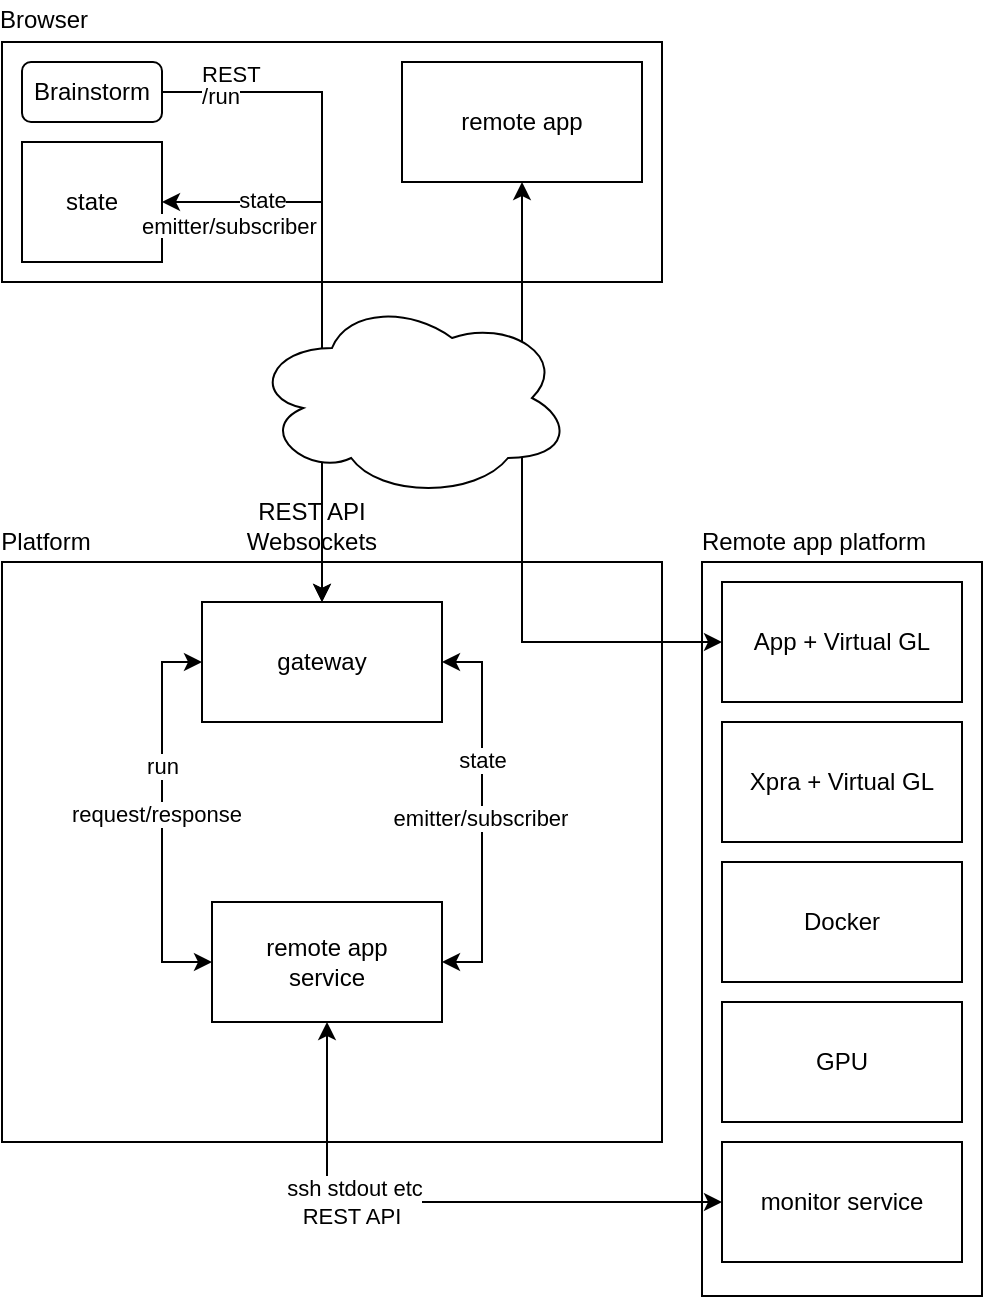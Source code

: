 <mxfile version="14.4.3" type="device"><diagram id="R2lEEEUBdFMjLlhIrx00" name="Page-1"><mxGraphModel dx="1106" dy="900" grid="0" gridSize="10" guides="1" tooltips="1" connect="1" arrows="1" fold="1" page="0" pageScale="1" pageWidth="850" pageHeight="1100" math="0" shadow="0" extFonts="Permanent Marker^https://fonts.googleapis.com/css?family=Permanent+Marker"><root><mxCell id="0"/><mxCell id="1" parent="0"/><mxCell id="fm84k0RX09cqNH_jxo9X-1" value="" style="rounded=0;whiteSpace=wrap;html=1;" parent="1" vertex="1"><mxGeometry x="140" y="130" width="330" height="120" as="geometry"/></mxCell><mxCell id="fm84k0RX09cqNH_jxo9X-2" value="Browser" style="text;html=1;strokeColor=none;fillColor=none;align=center;verticalAlign=middle;whiteSpace=wrap;rounded=0;" parent="1" vertex="1"><mxGeometry x="141" y="109" width="40" height="20" as="geometry"/></mxCell><mxCell id="fm84k0RX09cqNH_jxo9X-4" value="" style="rounded=0;whiteSpace=wrap;html=1;" parent="1" vertex="1"><mxGeometry x="140" y="390" width="330" height="290" as="geometry"/></mxCell><mxCell id="fm84k0RX09cqNH_jxo9X-18" style="edgeStyle=orthogonalEdgeStyle;rounded=0;orthogonalLoop=1;jettySize=auto;html=1;entryX=0;entryY=0.5;entryDx=0;entryDy=0;startArrow=classic;startFill=1;exitX=0;exitY=0.5;exitDx=0;exitDy=0;" parent="1" source="fm84k0RX09cqNH_jxo9X-5" target="fm84k0RX09cqNH_jxo9X-6" edge="1"><mxGeometry relative="1" as="geometry"/></mxCell><mxCell id="fm84k0RX09cqNH_jxo9X-26" value="request/response" style="edgeLabel;html=1;align=center;verticalAlign=middle;resizable=0;points=[];" parent="fm84k0RX09cqNH_jxo9X-18" vertex="1" connectable="0"><mxGeometry x="-0.015" y="-3" relative="1" as="geometry"><mxPoint as="offset"/></mxGeometry></mxCell><mxCell id="fm84k0RX09cqNH_jxo9X-41" value="run" style="edgeLabel;html=1;align=center;verticalAlign=middle;resizable=0;points=[];" parent="fm84k0RX09cqNH_jxo9X-18" vertex="1" connectable="0"><mxGeometry x="-0.265" y="-1" relative="1" as="geometry"><mxPoint x="1" as="offset"/></mxGeometry></mxCell><mxCell id="fm84k0RX09cqNH_jxo9X-19" style="edgeStyle=orthogonalEdgeStyle;rounded=0;orthogonalLoop=1;jettySize=auto;html=1;entryX=1;entryY=0.5;entryDx=0;entryDy=0;startArrow=classic;startFill=1;exitX=1;exitY=0.5;exitDx=0;exitDy=0;" parent="1" source="fm84k0RX09cqNH_jxo9X-5" target="fm84k0RX09cqNH_jxo9X-6" edge="1"><mxGeometry relative="1" as="geometry"/></mxCell><mxCell id="fm84k0RX09cqNH_jxo9X-27" value="emitter/subscriber" style="edgeLabel;html=1;align=center;verticalAlign=middle;resizable=0;points=[];" parent="fm84k0RX09cqNH_jxo9X-19" vertex="1" connectable="0"><mxGeometry x="0.032" y="-1" relative="1" as="geometry"><mxPoint as="offset"/></mxGeometry></mxCell><mxCell id="fm84k0RX09cqNH_jxo9X-42" value="state" style="edgeLabel;html=1;align=center;verticalAlign=middle;resizable=0;points=[];" parent="fm84k0RX09cqNH_jxo9X-19" vertex="1" connectable="0"><mxGeometry x="-0.281" relative="1" as="geometry"><mxPoint as="offset"/></mxGeometry></mxCell><mxCell id="fm84k0RX09cqNH_jxo9X-5" value="gateway" style="rounded=0;whiteSpace=wrap;html=1;" parent="1" vertex="1"><mxGeometry x="240" y="410" width="120" height="60" as="geometry"/></mxCell><mxCell id="fm84k0RX09cqNH_jxo9X-6" value="remote app&lt;br&gt;service" style="rounded=0;whiteSpace=wrap;html=1;" parent="1" vertex="1"><mxGeometry x="245" y="560" width="115" height="60" as="geometry"/></mxCell><mxCell id="fm84k0RX09cqNH_jxo9X-7" value="Platform" style="text;html=1;strokeColor=none;fillColor=none;align=center;verticalAlign=middle;whiteSpace=wrap;rounded=0;" parent="1" vertex="1"><mxGeometry x="142" y="370" width="40" height="20" as="geometry"/></mxCell><mxCell id="fm84k0RX09cqNH_jxo9X-8" value="remote app" style="rounded=0;whiteSpace=wrap;html=1;" parent="1" vertex="1"><mxGeometry x="340" y="140" width="120" height="60" as="geometry"/></mxCell><mxCell id="fm84k0RX09cqNH_jxo9X-10" style="edgeStyle=orthogonalEdgeStyle;rounded=0;orthogonalLoop=1;jettySize=auto;html=1;startArrow=none;startFill=0;" parent="1" source="fm84k0RX09cqNH_jxo9X-9" target="fm84k0RX09cqNH_jxo9X-5" edge="1"><mxGeometry relative="1" as="geometry"/></mxCell><mxCell id="fm84k0RX09cqNH_jxo9X-15" value="/run" style="edgeLabel;html=1;align=center;verticalAlign=middle;resizable=0;points=[];" parent="fm84k0RX09cqNH_jxo9X-10" vertex="1" connectable="0"><mxGeometry x="-0.831" y="-2" relative="1" as="geometry"><mxPoint as="offset"/></mxGeometry></mxCell><mxCell id="fm84k0RX09cqNH_jxo9X-9" value="Brainstorm" style="rounded=1;whiteSpace=wrap;html=1;" parent="1" vertex="1"><mxGeometry x="150" y="140" width="70" height="30" as="geometry"/></mxCell><mxCell id="fm84k0RX09cqNH_jxo9X-12" value="REST API&lt;br&gt;Websockets" style="text;html=1;strokeColor=none;fillColor=none;align=center;verticalAlign=middle;whiteSpace=wrap;rounded=0;labelBackgroundColor=#ffffff;" parent="1" vertex="1"><mxGeometry x="250" y="362" width="90" height="20" as="geometry"/></mxCell><mxCell id="fm84k0RX09cqNH_jxo9X-13" value="state" style="rounded=0;whiteSpace=wrap;html=1;" parent="1" vertex="1"><mxGeometry x="150" y="180" width="70" height="60" as="geometry"/></mxCell><mxCell id="fm84k0RX09cqNH_jxo9X-20" value="" style="rounded=0;whiteSpace=wrap;html=1;" parent="1" vertex="1"><mxGeometry x="490" y="390" width="140" height="367" as="geometry"/></mxCell><mxCell id="fm84k0RX09cqNH_jxo9X-21" value="Remote app platform" style="text;html=1;strokeColor=none;fillColor=none;align=center;verticalAlign=middle;whiteSpace=wrap;rounded=0;" parent="1" vertex="1"><mxGeometry x="486" y="370" width="120" height="20" as="geometry"/></mxCell><mxCell id="fm84k0RX09cqNH_jxo9X-25" value="Docker" style="rounded=0;whiteSpace=wrap;html=1;" parent="1" vertex="1"><mxGeometry x="500" y="540" width="120" height="60" as="geometry"/></mxCell><mxCell id="fm84k0RX09cqNH_jxo9X-28" value="GPU" style="rounded=0;whiteSpace=wrap;html=1;" parent="1" vertex="1"><mxGeometry x="500" y="610" width="120" height="60" as="geometry"/></mxCell><mxCell id="fm84k0RX09cqNH_jxo9X-30" style="edgeStyle=orthogonalEdgeStyle;rounded=0;orthogonalLoop=1;jettySize=auto;html=1;entryX=0.5;entryY=1;entryDx=0;entryDy=0;startArrow=classic;startFill=1;" parent="1" source="fm84k0RX09cqNH_jxo9X-29" target="fm84k0RX09cqNH_jxo9X-8" edge="1"><mxGeometry relative="1" as="geometry"/></mxCell><mxCell id="fm84k0RX09cqNH_jxo9X-29" value="App + Virtual GL" style="rounded=0;whiteSpace=wrap;html=1;" parent="1" vertex="1"><mxGeometry x="500" y="400" width="120" height="60" as="geometry"/></mxCell><mxCell id="fm84k0RX09cqNH_jxo9X-31" value="monitor service" style="rounded=0;whiteSpace=wrap;html=1;" parent="1" vertex="1"><mxGeometry x="500" y="680" width="120" height="60" as="geometry"/></mxCell><mxCell id="fm84k0RX09cqNH_jxo9X-23" style="edgeStyle=orthogonalEdgeStyle;rounded=0;orthogonalLoop=1;jettySize=auto;html=1;startArrow=classic;startFill=1;exitX=0.5;exitY=1;exitDx=0;exitDy=0;" parent="1" source="fm84k0RX09cqNH_jxo9X-6" target="fm84k0RX09cqNH_jxo9X-31" edge="1"><mxGeometry relative="1" as="geometry"><Array as="points"><mxPoint x="303" y="710"/></Array></mxGeometry></mxCell><mxCell id="fm84k0RX09cqNH_jxo9X-24" value="ssh stdout etc&lt;br&gt;REST API&amp;nbsp;" style="edgeLabel;html=1;align=center;verticalAlign=middle;resizable=0;points=[];" parent="fm84k0RX09cqNH_jxo9X-23" vertex="1" connectable="0"><mxGeometry x="-0.284" relative="1" as="geometry"><mxPoint as="offset"/></mxGeometry></mxCell><mxCell id="fm84k0RX09cqNH_jxo9X-14" style="edgeStyle=orthogonalEdgeStyle;rounded=0;orthogonalLoop=1;jettySize=auto;html=1;entryX=0.5;entryY=0;entryDx=0;entryDy=0;startArrow=classic;startFill=1;" parent="1" source="fm84k0RX09cqNH_jxo9X-13" target="fm84k0RX09cqNH_jxo9X-5" edge="1"><mxGeometry relative="1" as="geometry"/></mxCell><mxCell id="fm84k0RX09cqNH_jxo9X-16" value="state" style="edgeLabel;html=1;align=center;verticalAlign=middle;resizable=0;points=[];labelBackgroundColor=#ffffff;" parent="fm84k0RX09cqNH_jxo9X-14" vertex="1" connectable="0"><mxGeometry x="-0.811" y="-2" relative="1" as="geometry"><mxPoint x="23" y="-3" as="offset"/></mxGeometry></mxCell><mxCell id="fm84k0RX09cqNH_jxo9X-3" value="" style="ellipse;shape=cloud;whiteSpace=wrap;html=1;" parent="1" vertex="1"><mxGeometry x="265" y="258" width="160" height="100" as="geometry"/></mxCell><mxCell id="fm84k0RX09cqNH_jxo9X-43" value="&lt;span style=&quot;color: rgb(0 , 0 , 0) ; font-family: &amp;#34;helvetica&amp;#34; ; font-size: 11px ; font-style: normal ; font-weight: 400 ; letter-spacing: normal ; text-align: center ; text-indent: 0px ; text-transform: none ; word-spacing: 0px ; background-color: rgb(255 , 255 , 255) ; display: inline ; float: none&quot;&gt;emitter/subscriber&lt;/span&gt;" style="text;whiteSpace=wrap;html=1;" parent="1" vertex="1"><mxGeometry x="208.003" y="207.997" width="107" height="58" as="geometry"/></mxCell><mxCell id="fm84k0RX09cqNH_jxo9X-44" value="&lt;div style=&quot;text-align: center&quot;&gt;&lt;span style=&quot;font-size: 11px&quot;&gt;&lt;font face=&quot;helvetica&quot;&gt;REST&lt;/font&gt;&lt;/span&gt;&lt;/div&gt;" style="text;whiteSpace=wrap;html=1;" parent="1" vertex="1"><mxGeometry x="237.997" y="131.997" width="107" height="58" as="geometry"/></mxCell><mxCell id="Td5u-fWTzTgDzFcHjcy5-1" value="Xpra + Virtual GL" style="rounded=0;whiteSpace=wrap;html=1;" vertex="1" parent="1"><mxGeometry x="500" y="470" width="120" height="60" as="geometry"/></mxCell></root></mxGraphModel></diagram></mxfile>